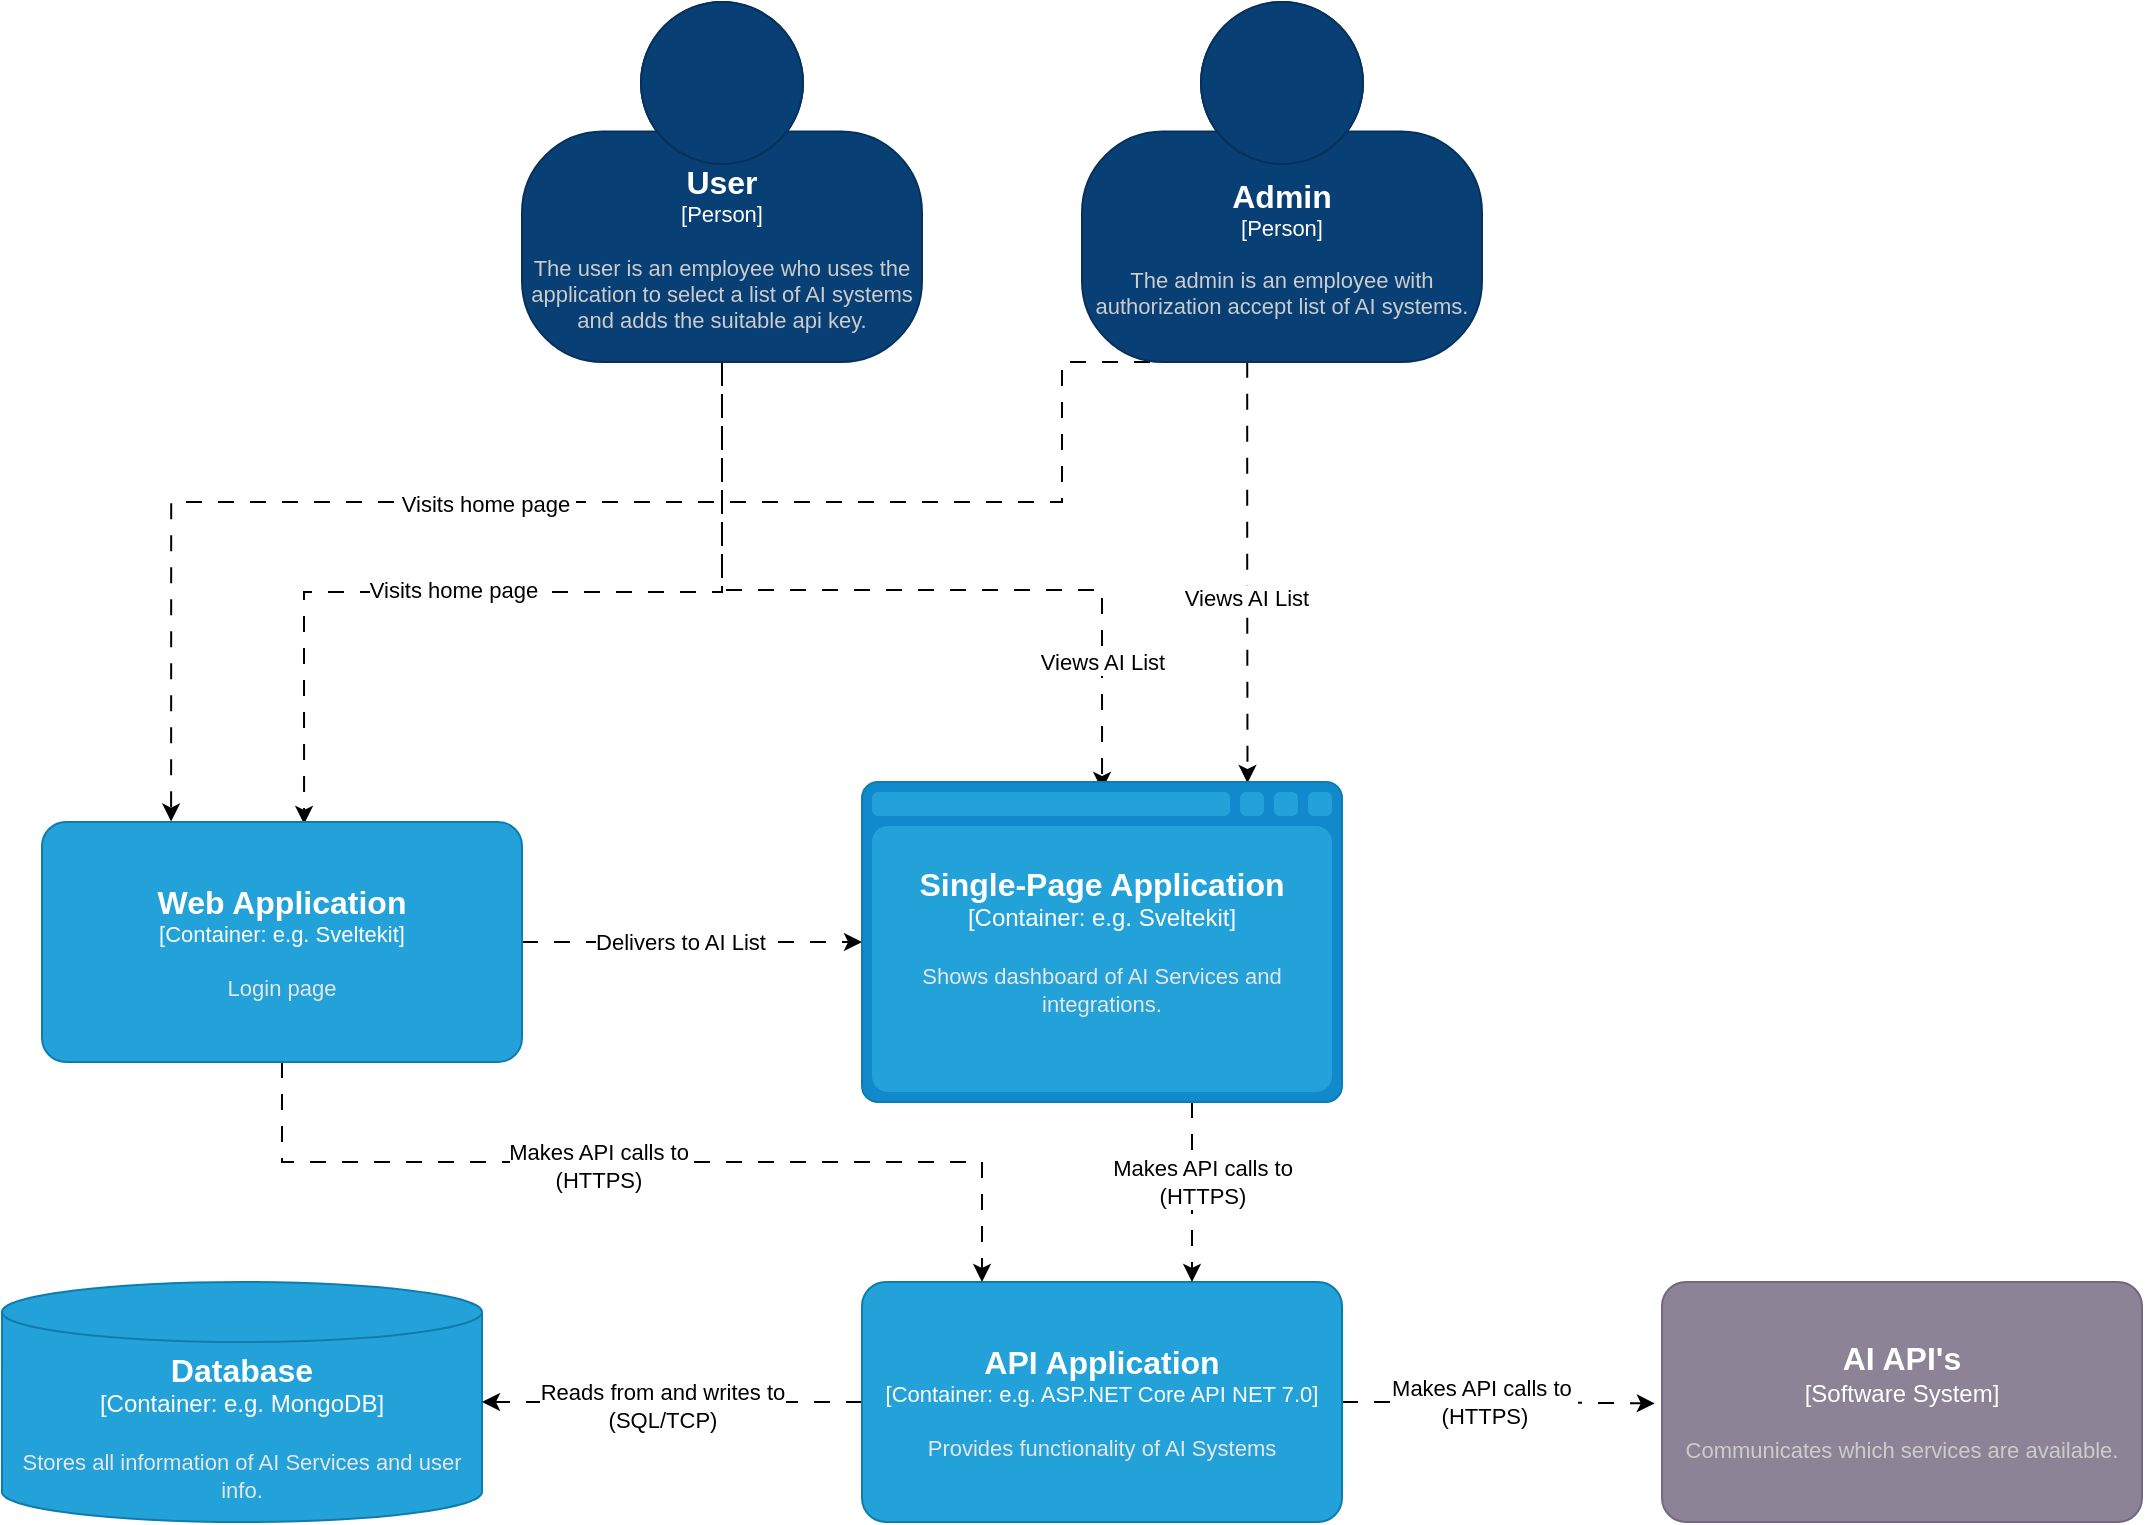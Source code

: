 <mxfile version="21.6.8" type="device">
  <diagram name="Pagina-1" id="t93IaiBCK9kDgsFdJKib">
    <mxGraphModel dx="1418" dy="1993" grid="1" gridSize="10" guides="1" tooltips="1" connect="1" arrows="1" fold="1" page="1" pageScale="1" pageWidth="827" pageHeight="1169" math="0" shadow="0">
      <root>
        <mxCell id="0" />
        <mxCell id="1" parent="0" />
        <mxCell id="QiAuynpxj9z-juZ2PJve-7" style="edgeStyle=orthogonalEdgeStyle;rounded=0;orthogonalLoop=1;jettySize=auto;html=1;exitX=0.5;exitY=1;exitDx=0;exitDy=0;exitPerimeter=0;entryX=0.546;entryY=0.008;entryDx=0;entryDy=0;entryPerimeter=0;dashed=1;dashPattern=8 8;" edge="1" parent="1" source="QiAuynpxj9z-juZ2PJve-1" target="QiAuynpxj9z-juZ2PJve-5">
          <mxGeometry relative="1" as="geometry" />
        </mxCell>
        <mxCell id="QiAuynpxj9z-juZ2PJve-32" value="Visits home page&amp;nbsp;" style="edgeLabel;html=1;align=center;verticalAlign=middle;resizable=0;points=[];" vertex="1" connectable="0" parent="QiAuynpxj9z-juZ2PJve-7">
          <mxGeometry x="0.128" y="-1" relative="1" as="geometry">
            <mxPoint as="offset" />
          </mxGeometry>
        </mxCell>
        <mxCell id="QiAuynpxj9z-juZ2PJve-8" style="edgeStyle=orthogonalEdgeStyle;rounded=0;orthogonalLoop=1;jettySize=auto;html=1;exitX=0.5;exitY=1;exitDx=0;exitDy=0;exitPerimeter=0;dashed=1;dashPattern=8 8;" edge="1" parent="1">
          <mxGeometry relative="1" as="geometry">
            <mxPoint x="370" y="154" as="sourcePoint" />
            <mxPoint x="560.029" y="364" as="targetPoint" />
            <Array as="points">
              <mxPoint x="370" y="264" />
              <mxPoint x="560" y="264" />
            </Array>
          </mxGeometry>
        </mxCell>
        <mxCell id="QiAuynpxj9z-juZ2PJve-33" value="Views AI List" style="edgeLabel;html=1;align=center;verticalAlign=middle;resizable=0;points=[];" vertex="1" connectable="0" parent="QiAuynpxj9z-juZ2PJve-8">
          <mxGeometry x="0.575" y="1" relative="1" as="geometry">
            <mxPoint x="-1" y="21" as="offset" />
          </mxGeometry>
        </mxCell>
        <object placeholders="1" c4Name="User" c4Type="Person" c4Description="The user is an employee who uses the application to select a list of AI systems and adds the suitable api key." label="&lt;font style=&quot;font-size: 16px&quot;&gt;&lt;b&gt;%c4Name%&lt;/b&gt;&lt;/font&gt;&lt;div&gt;[%c4Type%]&lt;/div&gt;&lt;br&gt;&lt;div&gt;&lt;font style=&quot;font-size: 11px&quot;&gt;&lt;font color=&quot;#cccccc&quot;&gt;%c4Description%&lt;/font&gt;&lt;/div&gt;" id="QiAuynpxj9z-juZ2PJve-1">
          <mxCell style="html=1;fontSize=11;dashed=0;whiteSpace=wrap;fillColor=#083F75;strokeColor=#06315C;fontColor=#ffffff;shape=mxgraph.c4.person2;align=center;metaEdit=1;points=[[0.5,0,0],[1,0.5,0],[1,0.75,0],[0.75,1,0],[0.5,1,0],[0.25,1,0],[0,0.75,0],[0,0.5,0]];resizable=0;" vertex="1" parent="1">
            <mxGeometry x="270" y="-30" width="200" height="180" as="geometry" />
          </mxCell>
        </object>
        <mxCell id="QiAuynpxj9z-juZ2PJve-12" style="edgeStyle=orthogonalEdgeStyle;rounded=0;orthogonalLoop=1;jettySize=auto;html=1;exitX=0.413;exitY=0.999;exitDx=0;exitDy=0;exitPerimeter=0;entryX=0.624;entryY=0.003;entryDx=0;entryDy=0;entryPerimeter=0;dashed=1;dashPattern=8 8;" edge="1" parent="1" source="QiAuynpxj9z-juZ2PJve-2">
          <mxGeometry relative="1" as="geometry">
            <mxPoint x="683" y="180" as="sourcePoint" />
            <mxPoint x="632.76" y="360.48" as="targetPoint" />
          </mxGeometry>
        </mxCell>
        <mxCell id="QiAuynpxj9z-juZ2PJve-34" value="Views AI List" style="edgeLabel;html=1;align=center;verticalAlign=middle;resizable=0;points=[];" vertex="1" connectable="0" parent="QiAuynpxj9z-juZ2PJve-12">
          <mxGeometry x="0.126" y="-1" relative="1" as="geometry">
            <mxPoint as="offset" />
          </mxGeometry>
        </mxCell>
        <mxCell id="QiAuynpxj9z-juZ2PJve-13" style="edgeStyle=orthogonalEdgeStyle;rounded=0;orthogonalLoop=1;jettySize=auto;html=1;exitX=0.25;exitY=1;exitDx=0;exitDy=0;exitPerimeter=0;entryX=0.269;entryY=-0.002;entryDx=0;entryDy=0;entryPerimeter=0;dashed=1;dashPattern=8 8;" edge="1" parent="1" source="QiAuynpxj9z-juZ2PJve-2" target="QiAuynpxj9z-juZ2PJve-5">
          <mxGeometry relative="1" as="geometry">
            <Array as="points">
              <mxPoint x="540" y="220" />
              <mxPoint x="95" y="220" />
            </Array>
          </mxGeometry>
        </mxCell>
        <mxCell id="QiAuynpxj9z-juZ2PJve-31" value="Visits home page&amp;nbsp;" style="edgeLabel;html=1;align=center;verticalAlign=middle;resizable=0;points=[];" vertex="1" connectable="0" parent="QiAuynpxj9z-juZ2PJve-13">
          <mxGeometry x="0.364" y="1" relative="1" as="geometry">
            <mxPoint x="84" as="offset" />
          </mxGeometry>
        </mxCell>
        <object placeholders="1" c4Name="Admin" c4Type="Person" c4Description="The admin is an employee with authorization accept list of AI systems." label="&lt;font style=&quot;font-size: 16px&quot;&gt;&lt;b&gt;%c4Name%&lt;/b&gt;&lt;/font&gt;&lt;div&gt;[%c4Type%]&lt;/div&gt;&lt;br&gt;&lt;div&gt;&lt;font style=&quot;font-size: 11px&quot;&gt;&lt;font color=&quot;#cccccc&quot;&gt;%c4Description%&lt;/font&gt;&lt;/div&gt;" id="QiAuynpxj9z-juZ2PJve-2">
          <mxCell style="html=1;fontSize=11;dashed=0;whiteSpace=wrap;fillColor=#083F75;strokeColor=#06315C;fontColor=#ffffff;shape=mxgraph.c4.person2;align=center;metaEdit=1;points=[[0.5,0,0],[1,0.5,0],[1,0.75,0],[0.75,1,0],[0.5,1,0],[0.25,1,0],[0,0.75,0],[0,0.5,0]];resizable=0;" vertex="1" parent="1">
            <mxGeometry x="550" y="-30" width="200" height="180" as="geometry" />
          </mxCell>
        </object>
        <object placeholders="1" c4Type="Database" c4Container="Container" c4Technology="e.g. MongoDB" c4Description="Stores all information of AI Services and user info." label="&lt;font style=&quot;font-size: 16px&quot;&gt;&lt;b&gt;%c4Type%&lt;/b&gt;&lt;/font&gt;&lt;div&gt;[%c4Container%:&amp;nbsp;%c4Technology%]&lt;/div&gt;&lt;br&gt;&lt;div&gt;&lt;font style=&quot;font-size: 11px&quot;&gt;&lt;font color=&quot;#E6E6E6&quot;&gt;%c4Description%&lt;/font&gt;&lt;/div&gt;" id="QiAuynpxj9z-juZ2PJve-3">
          <mxCell style="shape=cylinder3;size=15;whiteSpace=wrap;html=1;boundedLbl=1;rounded=0;labelBackgroundColor=none;fillColor=#23A2D9;fontSize=12;fontColor=#ffffff;align=center;strokeColor=#0E7DAD;metaEdit=1;points=[[0.5,0,0],[1,0.25,0],[1,0.5,0],[1,0.75,0],[0.5,1,0],[0,0.75,0],[0,0.5,0],[0,0.25,0]];resizable=0;" vertex="1" parent="1">
            <mxGeometry x="10" y="610" width="240" height="120" as="geometry" />
          </mxCell>
        </object>
        <mxCell id="QiAuynpxj9z-juZ2PJve-26" style="edgeStyle=orthogonalEdgeStyle;rounded=0;orthogonalLoop=1;jettySize=auto;html=1;exitX=0;exitY=0.5;exitDx=0;exitDy=0;exitPerimeter=0;entryX=1;entryY=0.5;entryDx=0;entryDy=0;entryPerimeter=0;dashed=1;dashPattern=8 8;" edge="1" parent="1" source="QiAuynpxj9z-juZ2PJve-4" target="QiAuynpxj9z-juZ2PJve-3">
          <mxGeometry relative="1" as="geometry" />
        </mxCell>
        <mxCell id="QiAuynpxj9z-juZ2PJve-27" value="Reads from and writes to&lt;br&gt;(SQL/TCP)" style="edgeLabel;html=1;align=center;verticalAlign=middle;resizable=0;points=[];" vertex="1" connectable="0" parent="QiAuynpxj9z-juZ2PJve-26">
          <mxGeometry x="0.053" y="2" relative="1" as="geometry">
            <mxPoint as="offset" />
          </mxGeometry>
        </mxCell>
        <mxCell id="QiAuynpxj9z-juZ2PJve-28" style="edgeStyle=orthogonalEdgeStyle;rounded=0;orthogonalLoop=1;jettySize=auto;html=1;entryX=-0.015;entryY=0.506;entryDx=0;entryDy=0;entryPerimeter=0;dashed=1;dashPattern=8 8;" edge="1" parent="1" source="QiAuynpxj9z-juZ2PJve-4" target="QiAuynpxj9z-juZ2PJve-14">
          <mxGeometry relative="1" as="geometry" />
        </mxCell>
        <mxCell id="QiAuynpxj9z-juZ2PJve-29" value="Makes API calls to&amp;nbsp;&lt;br&gt;(HTTPS)" style="edgeLabel;html=1;align=center;verticalAlign=middle;resizable=0;points=[];" vertex="1" connectable="0" parent="QiAuynpxj9z-juZ2PJve-28">
          <mxGeometry x="-0.434" y="1" relative="1" as="geometry">
            <mxPoint x="26" y="1" as="offset" />
          </mxGeometry>
        </mxCell>
        <object placeholders="1" c4Name="API Application" c4Type="Container" c4Technology="e.g. ASP.NET Core API NET 7.0" c4Description="Provides functionality of AI Systems" label="&lt;font style=&quot;font-size: 16px&quot;&gt;&lt;b&gt;%c4Name%&lt;/b&gt;&lt;/font&gt;&lt;div&gt;[%c4Type%: %c4Technology%]&lt;/div&gt;&lt;br&gt;&lt;div&gt;&lt;font style=&quot;font-size: 11px&quot;&gt;&lt;font color=&quot;#E6E6E6&quot;&gt;%c4Description%&lt;/font&gt;&lt;/div&gt;" id="QiAuynpxj9z-juZ2PJve-4">
          <mxCell style="rounded=1;whiteSpace=wrap;html=1;fontSize=11;labelBackgroundColor=none;fillColor=#23A2D9;fontColor=#ffffff;align=center;arcSize=10;strokeColor=#0E7DAD;metaEdit=1;resizable=0;points=[[0.25,0,0],[0.5,0,0],[0.75,0,0],[1,0.25,0],[1,0.5,0],[1,0.75,0],[0.75,1,0],[0.5,1,0],[0.25,1,0],[0,0.75,0],[0,0.5,0],[0,0.25,0]];" vertex="1" parent="1">
            <mxGeometry x="440" y="610" width="240" height="120" as="geometry" />
          </mxCell>
        </object>
        <mxCell id="QiAuynpxj9z-juZ2PJve-16" style="edgeStyle=orthogonalEdgeStyle;rounded=0;orthogonalLoop=1;jettySize=auto;html=1;exitX=1;exitY=0.5;exitDx=0;exitDy=0;exitPerimeter=0;entryX=0;entryY=0.5;entryDx=0;entryDy=0;entryPerimeter=0;dashed=1;dashPattern=8 8;" edge="1" parent="1" source="QiAuynpxj9z-juZ2PJve-5" target="QiAuynpxj9z-juZ2PJve-6">
          <mxGeometry relative="1" as="geometry">
            <Array as="points">
              <mxPoint x="320" y="440" />
              <mxPoint x="320" y="440" />
            </Array>
          </mxGeometry>
        </mxCell>
        <mxCell id="QiAuynpxj9z-juZ2PJve-20" value="Delivers to AI List" style="edgeLabel;html=1;align=center;verticalAlign=middle;resizable=0;points=[];" vertex="1" connectable="0" parent="QiAuynpxj9z-juZ2PJve-16">
          <mxGeometry x="-0.071" y="-2" relative="1" as="geometry">
            <mxPoint y="-2" as="offset" />
          </mxGeometry>
        </mxCell>
        <mxCell id="QiAuynpxj9z-juZ2PJve-23" style="edgeStyle=orthogonalEdgeStyle;rounded=0;orthogonalLoop=1;jettySize=auto;html=1;entryX=0.25;entryY=0;entryDx=0;entryDy=0;entryPerimeter=0;dashed=1;dashPattern=8 8;" edge="1" parent="1" source="QiAuynpxj9z-juZ2PJve-5" target="QiAuynpxj9z-juZ2PJve-4">
          <mxGeometry relative="1" as="geometry">
            <Array as="points">
              <mxPoint x="150" y="550" />
              <mxPoint x="500" y="550" />
            </Array>
          </mxGeometry>
        </mxCell>
        <mxCell id="QiAuynpxj9z-juZ2PJve-24" value="Makes API calls to&lt;br&gt;(HTTPS)" style="edgeLabel;html=1;align=center;verticalAlign=middle;resizable=0;points=[];" vertex="1" connectable="0" parent="QiAuynpxj9z-juZ2PJve-23">
          <mxGeometry x="-0.098" y="-2" relative="1" as="geometry">
            <mxPoint as="offset" />
          </mxGeometry>
        </mxCell>
        <object placeholders="1" c4Name="Web Application" c4Type="Container" c4Technology="e.g. Sveltekit" c4Description="Login page" label="&lt;font style=&quot;font-size: 16px&quot;&gt;&lt;b&gt;%c4Name%&lt;/b&gt;&lt;/font&gt;&lt;div&gt;[%c4Type%: %c4Technology%]&lt;/div&gt;&lt;br&gt;&lt;div&gt;&lt;font style=&quot;font-size: 11px&quot;&gt;&lt;font color=&quot;#E6E6E6&quot;&gt;%c4Description%&lt;/font&gt;&lt;/div&gt;" id="QiAuynpxj9z-juZ2PJve-5">
          <mxCell style="rounded=1;whiteSpace=wrap;html=1;fontSize=11;labelBackgroundColor=none;fillColor=#23A2D9;fontColor=#ffffff;align=center;arcSize=10;strokeColor=#0E7DAD;metaEdit=1;resizable=0;points=[[0.25,0,0],[0.5,0,0],[0.75,0,0],[1,0.25,0],[1,0.5,0],[1,0.75,0],[0.75,1,0],[0.5,1,0],[0.25,1,0],[0,0.75,0],[0,0.5,0],[0,0.25,0]];" vertex="1" parent="1">
            <mxGeometry x="30" y="380" width="240" height="120" as="geometry" />
          </mxCell>
        </object>
        <mxCell id="QiAuynpxj9z-juZ2PJve-22" style="edgeStyle=orthogonalEdgeStyle;rounded=0;orthogonalLoop=1;jettySize=auto;html=1;exitX=0.5;exitY=1;exitDx=0;exitDy=0;exitPerimeter=0;entryX=0.5;entryY=0;entryDx=0;entryDy=0;entryPerimeter=0;dashed=1;dashPattern=8 8;" edge="1" parent="1">
          <mxGeometry relative="1" as="geometry">
            <mxPoint x="605" y="520" as="sourcePoint" />
            <mxPoint x="605" y="610" as="targetPoint" />
          </mxGeometry>
        </mxCell>
        <mxCell id="QiAuynpxj9z-juZ2PJve-25" value="Makes API calls to&lt;br style=&quot;border-color: var(--border-color);&quot;&gt;(HTTPS)" style="edgeLabel;html=1;align=center;verticalAlign=middle;resizable=0;points=[];" vertex="1" connectable="0" parent="QiAuynpxj9z-juZ2PJve-22">
          <mxGeometry x="-0.273" y="-2" relative="1" as="geometry">
            <mxPoint x="7" y="7" as="offset" />
          </mxGeometry>
        </mxCell>
        <object placeholders="1" c4Type="Single-Page Application" c4Container="Container" c4Technology="e.g. Sveltekit" c4Description="Shows dashboard of AI Services and integrations." label="&lt;font style=&quot;font-size: 16px&quot;&gt;&lt;b&gt;%c4Type%&lt;/b&gt;&lt;/font&gt;&lt;div&gt;[%c4Container%:&amp;nbsp;%c4Technology%]&lt;/div&gt;&lt;br&gt;&lt;div&gt;&lt;font style=&quot;font-size: 11px&quot;&gt;&lt;font color=&quot;#E6E6E6&quot;&gt;%c4Description%&lt;/font&gt;&lt;/div&gt;" id="QiAuynpxj9z-juZ2PJve-6">
          <mxCell style="shape=mxgraph.c4.webBrowserContainer2;whiteSpace=wrap;html=1;boundedLbl=1;rounded=0;labelBackgroundColor=none;strokeColor=#118ACD;fillColor=#23A2D9;strokeColor=#118ACD;strokeColor2=#0E7DAD;fontSize=12;fontColor=#ffffff;align=center;metaEdit=1;points=[[0.5,0,0],[1,0.25,0],[1,0.5,0],[1,0.75,0],[0.5,1,0],[0,0.75,0],[0,0.5,0],[0,0.25,0]];resizable=0;" vertex="1" parent="1">
            <mxGeometry x="440" y="360" width="240" height="160" as="geometry" />
          </mxCell>
        </object>
        <object placeholders="1" c4Name="AI API&#39;s " c4Type="Software System" c4Description="Communicates which services are available." label="&lt;font style=&quot;font-size: 16px&quot;&gt;&lt;b&gt;%c4Name%&lt;/b&gt;&lt;/font&gt;&lt;div&gt;[%c4Type%]&lt;/div&gt;&lt;br&gt;&lt;div&gt;&lt;font style=&quot;font-size: 11px&quot;&gt;&lt;font color=&quot;#cccccc&quot;&gt;%c4Description%&lt;/font&gt;&lt;/div&gt;" id="QiAuynpxj9z-juZ2PJve-14">
          <mxCell style="rounded=1;whiteSpace=wrap;html=1;labelBackgroundColor=none;fillColor=#8C8496;fontColor=#ffffff;align=center;arcSize=10;strokeColor=#736782;metaEdit=1;resizable=0;points=[[0.25,0,0],[0.5,0,0],[0.75,0,0],[1,0.25,0],[1,0.5,0],[1,0.75,0],[0.75,1,0],[0.5,1,0],[0.25,1,0],[0,0.75,0],[0,0.5,0],[0,0.25,0]];" vertex="1" parent="1">
            <mxGeometry x="840" y="610" width="240" height="120" as="geometry" />
          </mxCell>
        </object>
      </root>
    </mxGraphModel>
  </diagram>
</mxfile>
